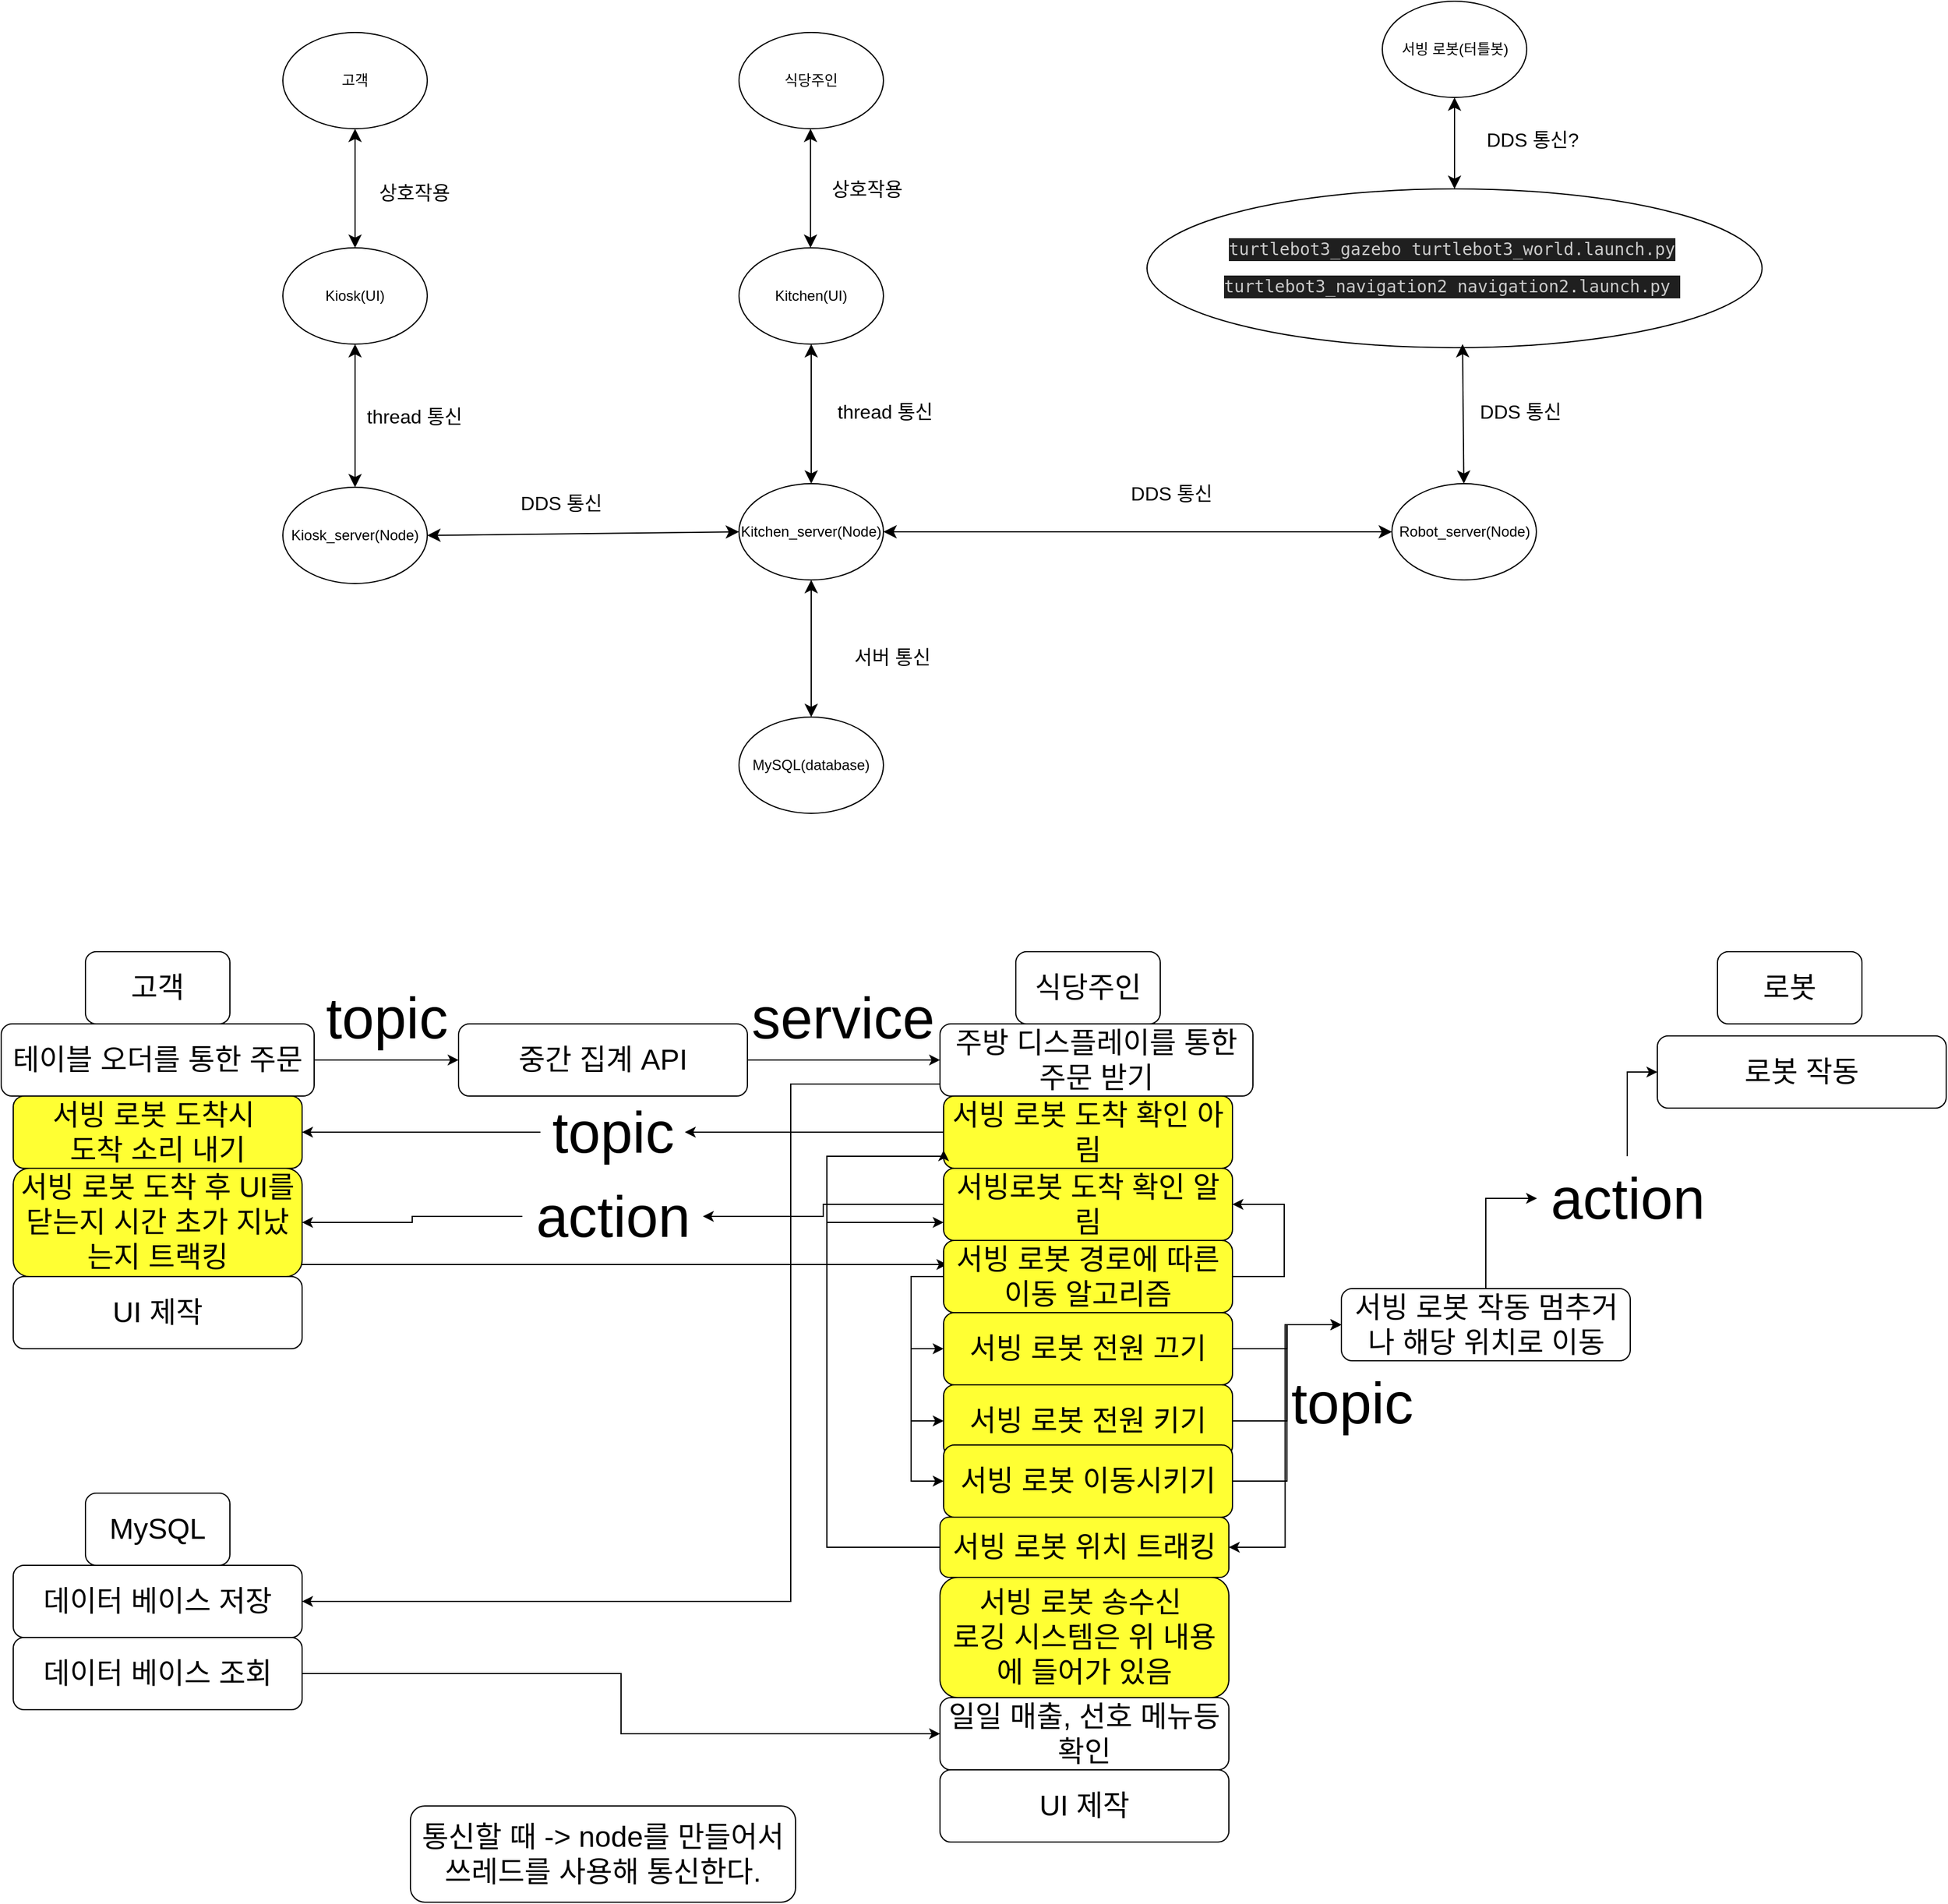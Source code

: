 <mxfile version="26.0.6">
  <diagram name="페이지-1" id="d4Gz3poP1veIxUeRujSe">
    <mxGraphModel dx="1969" dy="2102" grid="1" gridSize="10" guides="1" tooltips="1" connect="1" arrows="1" fold="1" page="1" pageScale="1" pageWidth="827" pageHeight="1169" math="0" shadow="0">
      <root>
        <mxCell id="0" />
        <mxCell id="1" parent="0" />
        <mxCell id="oyrRPuZS6l0Z54OqcIEx-6" value="Kiosk(UI)" style="ellipse;whiteSpace=wrap;html=1;" parent="1" vertex="1">
          <mxGeometry x="414" y="-45" width="120" height="80" as="geometry" />
        </mxCell>
        <mxCell id="oyrRPuZS6l0Z54OqcIEx-7" value="고객" style="ellipse;whiteSpace=wrap;html=1;" parent="1" vertex="1">
          <mxGeometry x="414" y="-224" width="120" height="80" as="geometry" />
        </mxCell>
        <mxCell id="oyrRPuZS6l0Z54OqcIEx-8" value="식당주인" style="ellipse;whiteSpace=wrap;html=1;" parent="1" vertex="1">
          <mxGeometry x="793" y="-224" width="120" height="80" as="geometry" />
        </mxCell>
        <mxCell id="oyrRPuZS6l0Z54OqcIEx-9" value="" style="endArrow=classic;startArrow=classic;html=1;rounded=0;fontSize=12;startSize=8;endSize=8;curved=1;exitX=0.5;exitY=0;exitDx=0;exitDy=0;entryX=0.5;entryY=1;entryDx=0;entryDy=0;" parent="1" source="oyrRPuZS6l0Z54OqcIEx-6" target="oyrRPuZS6l0Z54OqcIEx-7" edge="1">
          <mxGeometry width="50" height="50" relative="1" as="geometry">
            <mxPoint x="615" y="69" as="sourcePoint" />
            <mxPoint x="665" y="19" as="targetPoint" />
          </mxGeometry>
        </mxCell>
        <mxCell id="oyrRPuZS6l0Z54OqcIEx-10" value="" style="endArrow=classic;startArrow=classic;html=1;rounded=0;fontSize=12;startSize=8;endSize=8;curved=1;exitX=0.5;exitY=0;exitDx=0;exitDy=0;entryX=0.5;entryY=1;entryDx=0;entryDy=0;" parent="1" edge="1">
          <mxGeometry width="50" height="50" relative="1" as="geometry">
            <mxPoint x="852.41" y="-45" as="sourcePoint" />
            <mxPoint x="852.41" y="-144" as="targetPoint" />
          </mxGeometry>
        </mxCell>
        <mxCell id="oyrRPuZS6l0Z54OqcIEx-11" value="Kitchen(UI)" style="ellipse;whiteSpace=wrap;html=1;" parent="1" vertex="1">
          <mxGeometry x="793" y="-45" width="120" height="80" as="geometry" />
        </mxCell>
        <mxCell id="oyrRPuZS6l0Z54OqcIEx-12" value="Kiosk_server(Node)" style="ellipse;whiteSpace=wrap;html=1;" parent="1" vertex="1">
          <mxGeometry x="414" y="154" width="120" height="80" as="geometry" />
        </mxCell>
        <mxCell id="oyrRPuZS6l0Z54OqcIEx-13" value="Kitchen_server(Node)" style="ellipse;whiteSpace=wrap;html=1;" parent="1" vertex="1">
          <mxGeometry x="793" y="151" width="120" height="80" as="geometry" />
        </mxCell>
        <mxCell id="oyrRPuZS6l0Z54OqcIEx-14" value="" style="endArrow=classic;startArrow=classic;html=1;rounded=0;fontSize=12;startSize=8;endSize=8;curved=1;exitX=0.5;exitY=0;exitDx=0;exitDy=0;entryX=0.5;entryY=1;entryDx=0;entryDy=0;" parent="1" source="oyrRPuZS6l0Z54OqcIEx-12" target="oyrRPuZS6l0Z54OqcIEx-6" edge="1">
          <mxGeometry width="50" height="50" relative="1" as="geometry">
            <mxPoint x="626" y="83" as="sourcePoint" />
            <mxPoint x="676" y="33" as="targetPoint" />
          </mxGeometry>
        </mxCell>
        <mxCell id="oyrRPuZS6l0Z54OqcIEx-15" value="서빙 로봇(터틀봇)" style="ellipse;whiteSpace=wrap;html=1;" parent="1" vertex="1">
          <mxGeometry x="1327.5" y="-250" width="120" height="80" as="geometry" />
        </mxCell>
        <mxCell id="oyrRPuZS6l0Z54OqcIEx-16" value="" style="ellipse;whiteSpace=wrap;html=1;" parent="1" vertex="1">
          <mxGeometry x="1132" y="-94" width="511" height="132" as="geometry" />
        </mxCell>
        <UserObject label="&lt;div style=&quot;color: #cccccc;background-color: #1f1f1f;font-family: &#39;Droid Sans Mono&#39;, &#39;monospace&#39;, monospace;font-weight: normal;font-size: 14px;line-height: 19px;white-space: pre;&quot;&gt;&lt;div&gt;&lt;span style=&quot;color: #cccccc;&quot;&gt;turtlebot3_gazebo turtlebot3_world.launch.py&lt;/span&gt;&lt;/div&gt;&lt;/div&gt;" link="&lt;div style=&quot;color: #cccccc;background-color: #1f1f1f;font-family: &#39;Droid Sans Mono&#39;, &#39;monospace&#39;, monospace;font-weight: normal;font-size: 14px;line-height: 19px;white-space: pre;&quot;&gt;&lt;div&gt;&lt;span style=&quot;color: #cccccc;&quot;&gt;turtlebot3_gazebo turtlebot3_world.launch.py&lt;/span&gt;&lt;/div&gt;&lt;/div&gt;" id="oyrRPuZS6l0Z54OqcIEx-17">
          <mxCell style="text;whiteSpace=wrap;html=1;" parent="1" vertex="1">
            <mxGeometry x="1197.999" y="-59.999" width="399" height="41" as="geometry" />
          </mxCell>
        </UserObject>
        <UserObject label="&lt;div style=&quot;color: #cccccc;background-color: #1f1f1f;font-family: &#39;Droid Sans Mono&#39;, &#39;monospace&#39;, monospace;font-weight: normal;font-size: 14px;line-height: 19px;white-space: pre;&quot;&gt;&lt;div&gt;&lt;span style=&quot;color: #cccccc;&quot;&gt;turtlebot3_navigation2 navigation2.launch.py &lt;/span&gt;&lt;/div&gt;&lt;/div&gt;" link="&lt;div style=&quot;color: #cccccc;background-color: #1f1f1f;font-family: &#39;Droid Sans Mono&#39;, &#39;monospace&#39;, monospace;font-weight: normal;font-size: 14px;line-height: 19px;white-space: pre;&quot;&gt;&lt;div&gt;&lt;span style=&quot;color: #cccccc;&quot;&gt;turtlebot3_navigation2 navigation2.launch.py &lt;/span&gt;&lt;/div&gt;&lt;/div&gt;" id="oyrRPuZS6l0Z54OqcIEx-18">
          <mxCell style="text;whiteSpace=wrap;html=1;" parent="1" vertex="1">
            <mxGeometry x="1193.999" y="-29.002" width="407" height="41" as="geometry" />
          </mxCell>
        </UserObject>
        <mxCell id="oyrRPuZS6l0Z54OqcIEx-19" value="" style="endArrow=classic;startArrow=classic;html=1;rounded=0;fontSize=12;startSize=8;endSize=8;curved=1;exitX=0.5;exitY=0;exitDx=0;exitDy=0;entryX=0.5;entryY=1;entryDx=0;entryDy=0;" parent="1" source="oyrRPuZS6l0Z54OqcIEx-16" target="oyrRPuZS6l0Z54OqcIEx-15" edge="1">
          <mxGeometry width="50" height="50" relative="1" as="geometry">
            <mxPoint x="852.41" y="-50" as="sourcePoint" />
            <mxPoint x="852.41" y="-149" as="targetPoint" />
          </mxGeometry>
        </mxCell>
        <mxCell id="oyrRPuZS6l0Z54OqcIEx-20" value="Robot_server(Node)" style="ellipse;whiteSpace=wrap;html=1;" parent="1" vertex="1">
          <mxGeometry x="1335.5" y="151" width="120" height="80" as="geometry" />
        </mxCell>
        <mxCell id="oyrRPuZS6l0Z54OqcIEx-21" value="상호작용" style="text;html=1;align=center;verticalAlign=middle;resizable=0;points=[];autosize=1;strokeColor=none;fillColor=none;fontSize=16;" parent="1" vertex="1">
          <mxGeometry x="484" y="-107" width="77" height="31" as="geometry" />
        </mxCell>
        <mxCell id="oyrRPuZS6l0Z54OqcIEx-22" value="상호작용" style="text;html=1;align=center;verticalAlign=middle;resizable=0;points=[];autosize=1;strokeColor=none;fillColor=none;fontSize=16;" parent="1" vertex="1">
          <mxGeometry x="860" y="-110" width="77" height="31" as="geometry" />
        </mxCell>
        <mxCell id="oyrRPuZS6l0Z54OqcIEx-23" value="thread 통신" style="text;html=1;align=center;verticalAlign=middle;resizable=0;points=[];autosize=1;strokeColor=none;fillColor=none;fontSize=16;" parent="1" vertex="1">
          <mxGeometry x="474" y="79" width="97" height="31" as="geometry" />
        </mxCell>
        <mxCell id="oyrRPuZS6l0Z54OqcIEx-24" value="thread 통신" style="text;html=1;align=center;verticalAlign=middle;resizable=0;points=[];autosize=1;strokeColor=none;fillColor=none;fontSize=16;" parent="1" vertex="1">
          <mxGeometry x="865" y="75" width="97" height="31" as="geometry" />
        </mxCell>
        <mxCell id="oyrRPuZS6l0Z54OqcIEx-25" value="" style="endArrow=classic;startArrow=classic;html=1;rounded=0;fontSize=12;startSize=8;endSize=8;curved=1;exitX=0.5;exitY=0;exitDx=0;exitDy=0;entryX=0.5;entryY=1;entryDx=0;entryDy=0;" parent="1" source="oyrRPuZS6l0Z54OqcIEx-13" target="oyrRPuZS6l0Z54OqcIEx-11" edge="1">
          <mxGeometry width="50" height="50" relative="1" as="geometry">
            <mxPoint x="484" y="164" as="sourcePoint" />
            <mxPoint x="484" y="45" as="targetPoint" />
          </mxGeometry>
        </mxCell>
        <mxCell id="oyrRPuZS6l0Z54OqcIEx-26" value="" style="endArrow=classic;startArrow=classic;html=1;rounded=0;fontSize=12;startSize=8;endSize=8;curved=1;entryX=1;entryY=0.5;entryDx=0;entryDy=0;exitX=0;exitY=0.5;exitDx=0;exitDy=0;" parent="1" source="oyrRPuZS6l0Z54OqcIEx-13" target="oyrRPuZS6l0Z54OqcIEx-12" edge="1">
          <mxGeometry width="50" height="50" relative="1" as="geometry">
            <mxPoint x="870" y="106" as="sourcePoint" />
            <mxPoint x="920" y="56" as="targetPoint" />
          </mxGeometry>
        </mxCell>
        <mxCell id="oyrRPuZS6l0Z54OqcIEx-27" value="DDS 통신" style="text;html=1;align=center;verticalAlign=middle;resizable=0;points=[];autosize=1;strokeColor=none;fillColor=none;fontSize=16;" parent="1" vertex="1">
          <mxGeometry x="602" y="151" width="86" height="31" as="geometry" />
        </mxCell>
        <mxCell id="oyrRPuZS6l0Z54OqcIEx-28" value="" style="endArrow=classic;startArrow=classic;html=1;rounded=0;fontSize=12;startSize=8;endSize=8;curved=1;exitX=1;exitY=0.5;exitDx=0;exitDy=0;" parent="1" source="oyrRPuZS6l0Z54OqcIEx-13" target="oyrRPuZS6l0Z54OqcIEx-20" edge="1">
          <mxGeometry width="50" height="50" relative="1" as="geometry">
            <mxPoint x="803" y="201" as="sourcePoint" />
            <mxPoint x="544" y="204" as="targetPoint" />
          </mxGeometry>
        </mxCell>
        <mxCell id="oyrRPuZS6l0Z54OqcIEx-29" value="DDS 통신" style="text;html=1;align=center;verticalAlign=middle;resizable=0;points=[];autosize=1;strokeColor=none;fillColor=none;fontSize=16;" parent="1" vertex="1">
          <mxGeometry x="1109" y="143" width="86" height="31" as="geometry" />
        </mxCell>
        <mxCell id="oyrRPuZS6l0Z54OqcIEx-30" value="" style="endArrow=classic;startArrow=classic;html=1;rounded=0;fontSize=12;startSize=8;endSize=8;curved=1;exitX=0.513;exitY=0.977;exitDx=0;exitDy=0;exitPerimeter=0;" parent="1" source="oyrRPuZS6l0Z54OqcIEx-16" target="oyrRPuZS6l0Z54OqcIEx-20" edge="1">
          <mxGeometry width="50" height="50" relative="1" as="geometry">
            <mxPoint x="923" y="201" as="sourcePoint" />
            <mxPoint x="1346" y="201" as="targetPoint" />
          </mxGeometry>
        </mxCell>
        <mxCell id="oyrRPuZS6l0Z54OqcIEx-31" value="DDS 통신" style="text;html=1;align=center;verticalAlign=middle;resizable=0;points=[];autosize=1;strokeColor=none;fillColor=none;fontSize=16;" parent="1" vertex="1">
          <mxGeometry x="1399" y="75" width="86" height="31" as="geometry" />
        </mxCell>
        <mxCell id="oyrRPuZS6l0Z54OqcIEx-32" value="DDS 통신?" style="text;html=1;align=center;verticalAlign=middle;resizable=0;points=[];autosize=1;strokeColor=none;fillColor=none;fontSize=16;" parent="1" vertex="1">
          <mxGeometry x="1404" y="-151" width="95" height="31" as="geometry" />
        </mxCell>
        <mxCell id="oyrRPuZS6l0Z54OqcIEx-33" value="MySQL(database)" style="ellipse;whiteSpace=wrap;html=1;" parent="1" vertex="1">
          <mxGeometry x="793" y="345" width="120" height="80" as="geometry" />
        </mxCell>
        <mxCell id="oyrRPuZS6l0Z54OqcIEx-34" value="" style="endArrow=classic;startArrow=classic;html=1;rounded=0;fontSize=12;startSize=8;endSize=8;curved=1;entryX=0.5;entryY=1;entryDx=0;entryDy=0;" parent="1" source="oyrRPuZS6l0Z54OqcIEx-33" target="oyrRPuZS6l0Z54OqcIEx-13" edge="1">
          <mxGeometry width="50" height="50" relative="1" as="geometry">
            <mxPoint x="706" y="359" as="sourcePoint" />
            <mxPoint x="756" y="309" as="targetPoint" />
          </mxGeometry>
        </mxCell>
        <mxCell id="oyrRPuZS6l0Z54OqcIEx-35" value="서버 통신" style="text;html=1;align=center;verticalAlign=middle;resizable=0;points=[];autosize=1;strokeColor=none;fillColor=none;fontSize=16;" parent="1" vertex="1">
          <mxGeometry x="879" y="279" width="81" height="31" as="geometry" />
        </mxCell>
        <mxCell id="oyrRPuZS6l0Z54OqcIEx-37" value="&lt;font style=&quot;font-size: 24px;&quot;&gt;고객&lt;/font&gt;" style="rounded=1;whiteSpace=wrap;html=1;" parent="1" vertex="1">
          <mxGeometry x="250" y="540" width="120" height="60" as="geometry" />
        </mxCell>
        <mxCell id="oyrRPuZS6l0Z54OqcIEx-38" value="&lt;font style=&quot;font-size: 24px;&quot;&gt;식당주인&lt;/font&gt;" style="rounded=1;whiteSpace=wrap;html=1;" parent="1" vertex="1">
          <mxGeometry x="1023" y="540" width="120" height="60" as="geometry" />
        </mxCell>
        <mxCell id="oyrRPuZS6l0Z54OqcIEx-39" value="&lt;font style=&quot;font-size: 24px;&quot;&gt;로봇&lt;/font&gt;" style="rounded=1;whiteSpace=wrap;html=1;" parent="1" vertex="1">
          <mxGeometry x="1606" y="540" width="120" height="60" as="geometry" />
        </mxCell>
        <mxCell id="oyrRPuZS6l0Z54OqcIEx-43" value="&lt;font style=&quot;font-size: 24px;&quot;&gt;서빙 로봇 도착시&amp;nbsp;&lt;/font&gt;&lt;div&gt;&lt;font style=&quot;font-size: 24px;&quot;&gt;도착 소리 내기&lt;/font&gt;&lt;/div&gt;" style="rounded=1;whiteSpace=wrap;html=1;fillColor=#FFFF33;" parent="1" vertex="1">
          <mxGeometry x="190" y="660" width="240" height="60" as="geometry" />
        </mxCell>
        <mxCell id="1cYp7X619CN_byNRO4ZG-34" style="edgeStyle=orthogonalEdgeStyle;rounded=0;orthogonalLoop=1;jettySize=auto;html=1;entryX=0;entryY=0.5;entryDx=0;entryDy=0;" parent="1" source="oyrRPuZS6l0Z54OqcIEx-44" target="1cYp7X619CN_byNRO4ZG-33" edge="1">
          <mxGeometry relative="1" as="geometry" />
        </mxCell>
        <mxCell id="oyrRPuZS6l0Z54OqcIEx-44" value="&lt;span style=&quot;font-size: 24px;&quot;&gt;데이터 베이스 조회&lt;/span&gt;" style="rounded=1;whiteSpace=wrap;html=1;" parent="1" vertex="1">
          <mxGeometry x="190" y="1110" width="240" height="60" as="geometry" />
        </mxCell>
        <mxCell id="oyrRPuZS6l0Z54OqcIEx-46" value="&lt;span style=&quot;font-size: 24px;&quot;&gt;데이터 베이스 저장&lt;/span&gt;" style="rounded=1;whiteSpace=wrap;html=1;" parent="1" vertex="1">
          <mxGeometry x="190" y="1050" width="240" height="60" as="geometry" />
        </mxCell>
        <mxCell id="1cYp7X619CN_byNRO4ZG-39" style="edgeStyle=orthogonalEdgeStyle;rounded=0;orthogonalLoop=1;jettySize=auto;html=1;entryX=0;entryY=0.5;entryDx=0;entryDy=0;" parent="1" source="1cYp7X619CN_byNRO4ZG-40" target="1cYp7X619CN_byNRO4ZG-38" edge="1">
          <mxGeometry relative="1" as="geometry" />
        </mxCell>
        <mxCell id="8eeaDe_UFbzmTPw2_FaF-5" style="edgeStyle=orthogonalEdgeStyle;rounded=0;orthogonalLoop=1;jettySize=auto;html=1;entryX=1;entryY=0.5;entryDx=0;entryDy=0;" edge="1" parent="1" source="oyrRPuZS6l0Z54OqcIEx-47" target="8eeaDe_UFbzmTPw2_FaF-4">
          <mxGeometry relative="1" as="geometry" />
        </mxCell>
        <mxCell id="oyrRPuZS6l0Z54OqcIEx-47" value="&lt;font style=&quot;font-size: 24px;&quot;&gt;서빙 로봇 작동 멈추거나 해당 위치로 이동&lt;/font&gt;" style="rounded=1;whiteSpace=wrap;html=1;" parent="1" vertex="1">
          <mxGeometry x="1293.5" y="820" width="240" height="60" as="geometry" />
        </mxCell>
        <mxCell id="oyrRPuZS6l0Z54OqcIEx-48" value="&lt;font style=&quot;font-size: 24px;&quot;&gt;MySQL&lt;/font&gt;" style="rounded=1;whiteSpace=wrap;html=1;" parent="1" vertex="1">
          <mxGeometry x="250" y="990" width="120" height="60" as="geometry" />
        </mxCell>
        <mxCell id="oyrRPuZS6l0Z54OqcIEx-49" value="&lt;font style=&quot;font-size: 24px;&quot;&gt;서빙 로봇 송수신&amp;nbsp;&lt;/font&gt;&lt;div&gt;&lt;font style=&quot;font-size: 24px;&quot;&gt;로깅 시스템은 위 내용에 들어가 있음&lt;/font&gt;&lt;/div&gt;" style="rounded=1;whiteSpace=wrap;html=1;fillColor=#FFFF33;" parent="1" vertex="1">
          <mxGeometry x="960" y="1060" width="240" height="100" as="geometry" />
        </mxCell>
        <mxCell id="1cYp7X619CN_byNRO4ZG-4" style="edgeStyle=orthogonalEdgeStyle;rounded=0;orthogonalLoop=1;jettySize=auto;html=1;" parent="1" source="1cYp7X619CN_byNRO4ZG-1" target="1cYp7X619CN_byNRO4ZG-3" edge="1">
          <mxGeometry relative="1" as="geometry" />
        </mxCell>
        <mxCell id="1cYp7X619CN_byNRO4ZG-1" value="&lt;span style=&quot;font-size: 24px;&quot;&gt;테이블 오더를 통한 주문&lt;/span&gt;" style="rounded=1;whiteSpace=wrap;html=1;" parent="1" vertex="1">
          <mxGeometry x="180" y="600" width="260" height="60" as="geometry" />
        </mxCell>
        <mxCell id="1cYp7X619CN_byNRO4ZG-37" style="edgeStyle=orthogonalEdgeStyle;rounded=0;orthogonalLoop=1;jettySize=auto;html=1;entryX=1;entryY=0.5;entryDx=0;entryDy=0;" parent="1" source="1cYp7X619CN_byNRO4ZG-2" target="oyrRPuZS6l0Z54OqcIEx-46" edge="1">
          <mxGeometry relative="1" as="geometry">
            <Array as="points">
              <mxPoint x="836" y="650" />
              <mxPoint x="836" y="1080" />
            </Array>
          </mxGeometry>
        </mxCell>
        <mxCell id="1cYp7X619CN_byNRO4ZG-2" value="&lt;span style=&quot;font-size: 24px;&quot;&gt;주방 디스플레이를 통한 주문 받기&lt;/span&gt;" style="rounded=1;whiteSpace=wrap;html=1;" parent="1" vertex="1">
          <mxGeometry x="960" y="600" width="260" height="60" as="geometry" />
        </mxCell>
        <mxCell id="1cYp7X619CN_byNRO4ZG-8" style="edgeStyle=orthogonalEdgeStyle;rounded=0;orthogonalLoop=1;jettySize=auto;html=1;" parent="1" source="1cYp7X619CN_byNRO4ZG-3" target="1cYp7X619CN_byNRO4ZG-2" edge="1">
          <mxGeometry relative="1" as="geometry" />
        </mxCell>
        <mxCell id="1cYp7X619CN_byNRO4ZG-3" value="&lt;span style=&quot;font-size: 24px;&quot;&gt;중간 집계 API&lt;/span&gt;" style="rounded=1;whiteSpace=wrap;html=1;" parent="1" vertex="1">
          <mxGeometry x="560" y="600" width="240" height="60" as="geometry" />
        </mxCell>
        <mxCell id="1cYp7X619CN_byNRO4ZG-6" value="&lt;font style=&quot;font-size: 48px;&quot;&gt;topic&lt;/font&gt;" style="text;html=1;align=center;verticalAlign=middle;resizable=0;points=[];autosize=1;strokeColor=none;fillColor=none;" parent="1" vertex="1">
          <mxGeometry x="440" y="560" width="120" height="70" as="geometry" />
        </mxCell>
        <mxCell id="1cYp7X619CN_byNRO4ZG-7" value="&lt;font style=&quot;font-size: 48px;&quot;&gt;service&lt;/font&gt;" style="text;html=1;align=center;verticalAlign=middle;resizable=0;points=[];autosize=1;strokeColor=none;fillColor=none;" parent="1" vertex="1">
          <mxGeometry x="789" y="560" width="180" height="70" as="geometry" />
        </mxCell>
        <mxCell id="1cYp7X619CN_byNRO4ZG-11" style="edgeStyle=orthogonalEdgeStyle;rounded=0;orthogonalLoop=1;jettySize=auto;html=1;entryX=1;entryY=0.5;entryDx=0;entryDy=0;" parent="1" source="1cYp7X619CN_byNRO4ZG-12" target="oyrRPuZS6l0Z54OqcIEx-43" edge="1">
          <mxGeometry relative="1" as="geometry" />
        </mxCell>
        <mxCell id="1cYp7X619CN_byNRO4ZG-9" value="&lt;span style=&quot;font-size: 24px;&quot;&gt;서빙 로봇 도착 확인 아림&lt;/span&gt;" style="rounded=1;whiteSpace=wrap;html=1;fillColor=#FFFF33;" parent="1" vertex="1">
          <mxGeometry x="963" y="660" width="240" height="60" as="geometry" />
        </mxCell>
        <mxCell id="8eeaDe_UFbzmTPw2_FaF-11" style="edgeStyle=orthogonalEdgeStyle;rounded=0;orthogonalLoop=1;jettySize=auto;html=1;entryX=0.013;entryY=0.333;entryDx=0;entryDy=0;entryPerimeter=0;" edge="1" parent="1" source="1cYp7X619CN_byNRO4ZG-10" target="1cYp7X619CN_byNRO4ZG-25">
          <mxGeometry relative="1" as="geometry">
            <Array as="points">
              <mxPoint x="836" y="800" />
              <mxPoint x="836" y="800" />
            </Array>
          </mxGeometry>
        </mxCell>
        <mxCell id="1cYp7X619CN_byNRO4ZG-10" value="&lt;span style=&quot;font-size: 24px;&quot;&gt;서빙 로봇 도착 후 UI를 닫는지 시간 초가 지났는지 트랙킹&lt;/span&gt;" style="rounded=1;whiteSpace=wrap;html=1;fillColor=#FFFF33;" parent="1" vertex="1">
          <mxGeometry x="190" y="720" width="240" height="90" as="geometry" />
        </mxCell>
        <mxCell id="1cYp7X619CN_byNRO4ZG-14" style="edgeStyle=orthogonalEdgeStyle;rounded=0;orthogonalLoop=1;jettySize=auto;html=1;entryX=1;entryY=0.5;entryDx=0;entryDy=0;" parent="1" source="1cYp7X619CN_byNRO4ZG-15" target="1cYp7X619CN_byNRO4ZG-10" edge="1">
          <mxGeometry relative="1" as="geometry" />
        </mxCell>
        <mxCell id="1cYp7X619CN_byNRO4ZG-13" value="&lt;span style=&quot;font-size: 24px;&quot;&gt;서빙로봇 도착 확인 알림&lt;/span&gt;" style="rounded=1;whiteSpace=wrap;html=1;fillColor=#FFFF33;" parent="1" vertex="1">
          <mxGeometry x="963" y="720" width="240" height="60" as="geometry" />
        </mxCell>
        <mxCell id="1cYp7X619CN_byNRO4ZG-20" style="edgeStyle=orthogonalEdgeStyle;rounded=0;orthogonalLoop=1;jettySize=auto;html=1;entryX=0;entryY=0.5;entryDx=0;entryDy=0;" parent="1" source="1cYp7X619CN_byNRO4ZG-17" target="oyrRPuZS6l0Z54OqcIEx-47" edge="1">
          <mxGeometry relative="1" as="geometry" />
        </mxCell>
        <mxCell id="1cYp7X619CN_byNRO4ZG-17" value="&lt;font style=&quot;font-size: 24px;&quot;&gt;서빙 로봇 전원 끄기&lt;/font&gt;" style="rounded=1;whiteSpace=wrap;html=1;fillColor=#FFFF33;" parent="1" vertex="1">
          <mxGeometry x="963" y="840" width="240" height="60" as="geometry" />
        </mxCell>
        <mxCell id="1cYp7X619CN_byNRO4ZG-21" style="edgeStyle=orthogonalEdgeStyle;rounded=0;orthogonalLoop=1;jettySize=auto;html=1;entryX=0;entryY=0.5;entryDx=0;entryDy=0;" parent="1" source="1cYp7X619CN_byNRO4ZG-18" target="oyrRPuZS6l0Z54OqcIEx-47" edge="1">
          <mxGeometry relative="1" as="geometry" />
        </mxCell>
        <mxCell id="1cYp7X619CN_byNRO4ZG-18" value="&lt;span style=&quot;font-size: 24px;&quot;&gt;서빙 로봇 전원 키기&lt;/span&gt;" style="rounded=1;whiteSpace=wrap;html=1;fillColor=#FFFF33;" parent="1" vertex="1">
          <mxGeometry x="963" y="900" width="240" height="60" as="geometry" />
        </mxCell>
        <mxCell id="1cYp7X619CN_byNRO4ZG-22" value="&lt;font style=&quot;font-size: 48px;&quot;&gt;topic&lt;/font&gt;" style="text;html=1;align=center;verticalAlign=middle;resizable=0;points=[];autosize=1;strokeColor=none;fillColor=none;" parent="1" vertex="1">
          <mxGeometry x="1241.5" y="880" width="120" height="70" as="geometry" />
        </mxCell>
        <mxCell id="1cYp7X619CN_byNRO4ZG-24" style="edgeStyle=orthogonalEdgeStyle;rounded=0;orthogonalLoop=1;jettySize=auto;html=1;entryX=0;entryY=0.5;entryDx=0;entryDy=0;" parent="1" source="1cYp7X619CN_byNRO4ZG-23" target="oyrRPuZS6l0Z54OqcIEx-47" edge="1">
          <mxGeometry relative="1" as="geometry" />
        </mxCell>
        <mxCell id="1cYp7X619CN_byNRO4ZG-23" value="&lt;span style=&quot;font-size: 24px;&quot;&gt;서빙 로봇 이동시키기&lt;/span&gt;" style="rounded=1;whiteSpace=wrap;html=1;fillColor=#FFFF33;" parent="1" vertex="1">
          <mxGeometry x="963" y="950" width="240" height="60" as="geometry" />
        </mxCell>
        <mxCell id="1cYp7X619CN_byNRO4ZG-28" style="edgeStyle=orthogonalEdgeStyle;rounded=0;orthogonalLoop=1;jettySize=auto;html=1;entryX=1;entryY=0.5;entryDx=0;entryDy=0;" parent="1" source="1cYp7X619CN_byNRO4ZG-25" target="1cYp7X619CN_byNRO4ZG-13" edge="1">
          <mxGeometry relative="1" as="geometry">
            <mxPoint x="1306" y="740" as="targetPoint" />
            <Array as="points">
              <mxPoint x="1246" y="810" />
              <mxPoint x="1246" y="750" />
            </Array>
          </mxGeometry>
        </mxCell>
        <mxCell id="1cYp7X619CN_byNRO4ZG-29" style="edgeStyle=orthogonalEdgeStyle;rounded=0;orthogonalLoop=1;jettySize=auto;html=1;entryX=0;entryY=0.5;entryDx=0;entryDy=0;" parent="1" source="1cYp7X619CN_byNRO4ZG-25" target="1cYp7X619CN_byNRO4ZG-17" edge="1">
          <mxGeometry relative="1" as="geometry">
            <Array as="points">
              <mxPoint x="936" y="810" />
              <mxPoint x="936" y="870" />
            </Array>
          </mxGeometry>
        </mxCell>
        <mxCell id="1cYp7X619CN_byNRO4ZG-31" style="edgeStyle=orthogonalEdgeStyle;rounded=0;orthogonalLoop=1;jettySize=auto;html=1;entryX=0;entryY=0.5;entryDx=0;entryDy=0;" parent="1" source="1cYp7X619CN_byNRO4ZG-25" target="1cYp7X619CN_byNRO4ZG-18" edge="1">
          <mxGeometry relative="1" as="geometry">
            <Array as="points">
              <mxPoint x="936" y="810" />
              <mxPoint x="936" y="930" />
            </Array>
          </mxGeometry>
        </mxCell>
        <mxCell id="1cYp7X619CN_byNRO4ZG-32" style="edgeStyle=orthogonalEdgeStyle;rounded=0;orthogonalLoop=1;jettySize=auto;html=1;entryX=0;entryY=0.5;entryDx=0;entryDy=0;" parent="1" source="1cYp7X619CN_byNRO4ZG-25" target="1cYp7X619CN_byNRO4ZG-23" edge="1">
          <mxGeometry relative="1" as="geometry">
            <Array as="points">
              <mxPoint x="936" y="810" />
              <mxPoint x="936" y="980" />
            </Array>
          </mxGeometry>
        </mxCell>
        <mxCell id="1cYp7X619CN_byNRO4ZG-25" value="&lt;font style=&quot;font-size: 24px;&quot;&gt;서빙 로봇 경로에 따른 이동 알고리즘&lt;/font&gt;" style="rounded=1;whiteSpace=wrap;html=1;fillColor=#FFFF33;" parent="1" vertex="1">
          <mxGeometry x="963" y="780" width="240" height="60" as="geometry" />
        </mxCell>
        <mxCell id="1cYp7X619CN_byNRO4ZG-33" value="&lt;span style=&quot;font-size: 24px;&quot;&gt;일일 매출, 선호 메뉴등 확인&lt;/span&gt;" style="rounded=1;whiteSpace=wrap;html=1;" parent="1" vertex="1">
          <mxGeometry x="960" y="1160" width="240" height="60" as="geometry" />
        </mxCell>
        <mxCell id="1cYp7X619CN_byNRO4ZG-35" value="&lt;span style=&quot;font-size: 24px;&quot;&gt;UI 제작&lt;/span&gt;" style="rounded=1;whiteSpace=wrap;html=1;" parent="1" vertex="1">
          <mxGeometry x="960" y="1220" width="240" height="60" as="geometry" />
        </mxCell>
        <mxCell id="1cYp7X619CN_byNRO4ZG-36" value="&lt;span style=&quot;font-size: 24px;&quot;&gt;UI 제작&lt;/span&gt;" style="rounded=1;whiteSpace=wrap;html=1;" parent="1" vertex="1">
          <mxGeometry x="190" y="810" width="240" height="60" as="geometry" />
        </mxCell>
        <mxCell id="1cYp7X619CN_byNRO4ZG-38" value="&lt;span style=&quot;font-size: 24px;&quot;&gt;로봇 작동&lt;/span&gt;" style="rounded=1;whiteSpace=wrap;html=1;" parent="1" vertex="1">
          <mxGeometry x="1556" y="610" width="240" height="60" as="geometry" />
        </mxCell>
        <mxCell id="1cYp7X619CN_byNRO4ZG-41" value="" style="edgeStyle=orthogonalEdgeStyle;rounded=0;orthogonalLoop=1;jettySize=auto;html=1;entryX=0;entryY=0.5;entryDx=0;entryDy=0;" parent="1" source="oyrRPuZS6l0Z54OqcIEx-47" target="1cYp7X619CN_byNRO4ZG-40" edge="1">
          <mxGeometry relative="1" as="geometry">
            <mxPoint x="1534" y="850" as="sourcePoint" />
            <mxPoint x="1556" y="640" as="targetPoint" />
          </mxGeometry>
        </mxCell>
        <mxCell id="1cYp7X619CN_byNRO4ZG-40" value="&lt;span style=&quot;font-size: 48px;&quot;&gt;action&lt;/span&gt;" style="text;html=1;align=center;verticalAlign=middle;resizable=0;points=[];autosize=1;strokeColor=none;fillColor=none;" parent="1" vertex="1">
          <mxGeometry x="1456" y="710" width="150" height="70" as="geometry" />
        </mxCell>
        <mxCell id="1cYp7X619CN_byNRO4ZG-42" value="" style="edgeStyle=orthogonalEdgeStyle;rounded=0;orthogonalLoop=1;jettySize=auto;html=1;entryX=1;entryY=0.5;entryDx=0;entryDy=0;" parent="1" source="1cYp7X619CN_byNRO4ZG-13" target="1cYp7X619CN_byNRO4ZG-15" edge="1">
          <mxGeometry relative="1" as="geometry">
            <mxPoint x="963" y="750" as="sourcePoint" />
            <mxPoint x="430" y="765" as="targetPoint" />
          </mxGeometry>
        </mxCell>
        <mxCell id="1cYp7X619CN_byNRO4ZG-15" value="&lt;span style=&quot;font-size: 48px;&quot;&gt;action&lt;/span&gt;" style="text;html=1;align=center;verticalAlign=middle;resizable=0;points=[];autosize=1;strokeColor=none;fillColor=none;" parent="1" vertex="1">
          <mxGeometry x="613" y="725" width="150" height="70" as="geometry" />
        </mxCell>
        <mxCell id="1cYp7X619CN_byNRO4ZG-43" value="" style="edgeStyle=orthogonalEdgeStyle;rounded=0;orthogonalLoop=1;jettySize=auto;html=1;entryX=1;entryY=0.5;entryDx=0;entryDy=0;" parent="1" source="1cYp7X619CN_byNRO4ZG-9" target="1cYp7X619CN_byNRO4ZG-12" edge="1">
          <mxGeometry relative="1" as="geometry">
            <mxPoint x="963" y="690" as="sourcePoint" />
            <mxPoint x="430" y="690" as="targetPoint" />
          </mxGeometry>
        </mxCell>
        <mxCell id="1cYp7X619CN_byNRO4ZG-12" value="&lt;font style=&quot;font-size: 48px;&quot;&gt;topic&lt;/font&gt;" style="text;html=1;align=center;verticalAlign=middle;resizable=0;points=[];autosize=1;strokeColor=none;fillColor=none;" parent="1" vertex="1">
          <mxGeometry x="628" y="655" width="120" height="70" as="geometry" />
        </mxCell>
        <mxCell id="8eeaDe_UFbzmTPw2_FaF-2" value="&lt;span style=&quot;font-size: 24px;&quot;&gt;통신할 때 -&amp;gt; node를 만들어서 쓰레드를 사용해 통신한다.&lt;/span&gt;" style="rounded=1;whiteSpace=wrap;html=1;" vertex="1" parent="1">
          <mxGeometry x="520" y="1250" width="320" height="80" as="geometry" />
        </mxCell>
        <mxCell id="8eeaDe_UFbzmTPw2_FaF-8" style="edgeStyle=orthogonalEdgeStyle;rounded=0;orthogonalLoop=1;jettySize=auto;html=1;entryX=0;entryY=0.75;entryDx=0;entryDy=0;" edge="1" parent="1" source="8eeaDe_UFbzmTPw2_FaF-4" target="1cYp7X619CN_byNRO4ZG-9">
          <mxGeometry relative="1" as="geometry">
            <Array as="points">
              <mxPoint x="866" y="1035" />
              <mxPoint x="866" y="710" />
              <mxPoint x="963" y="710" />
            </Array>
          </mxGeometry>
        </mxCell>
        <mxCell id="8eeaDe_UFbzmTPw2_FaF-10" style="edgeStyle=orthogonalEdgeStyle;rounded=0;orthogonalLoop=1;jettySize=auto;html=1;entryX=0;entryY=0.75;entryDx=0;entryDy=0;" edge="1" parent="1" source="8eeaDe_UFbzmTPw2_FaF-4" target="1cYp7X619CN_byNRO4ZG-13">
          <mxGeometry relative="1" as="geometry">
            <Array as="points">
              <mxPoint x="866" y="1035" />
              <mxPoint x="866" y="765" />
            </Array>
          </mxGeometry>
        </mxCell>
        <mxCell id="8eeaDe_UFbzmTPw2_FaF-4" value="&lt;span style=&quot;font-size: 24px;&quot;&gt;서빙 로봇 위치 트래킹&lt;/span&gt;" style="rounded=1;whiteSpace=wrap;html=1;fillColor=#FFFF33;" vertex="1" parent="1">
          <mxGeometry x="960" y="1010" width="240" height="50" as="geometry" />
        </mxCell>
      </root>
    </mxGraphModel>
  </diagram>
</mxfile>
